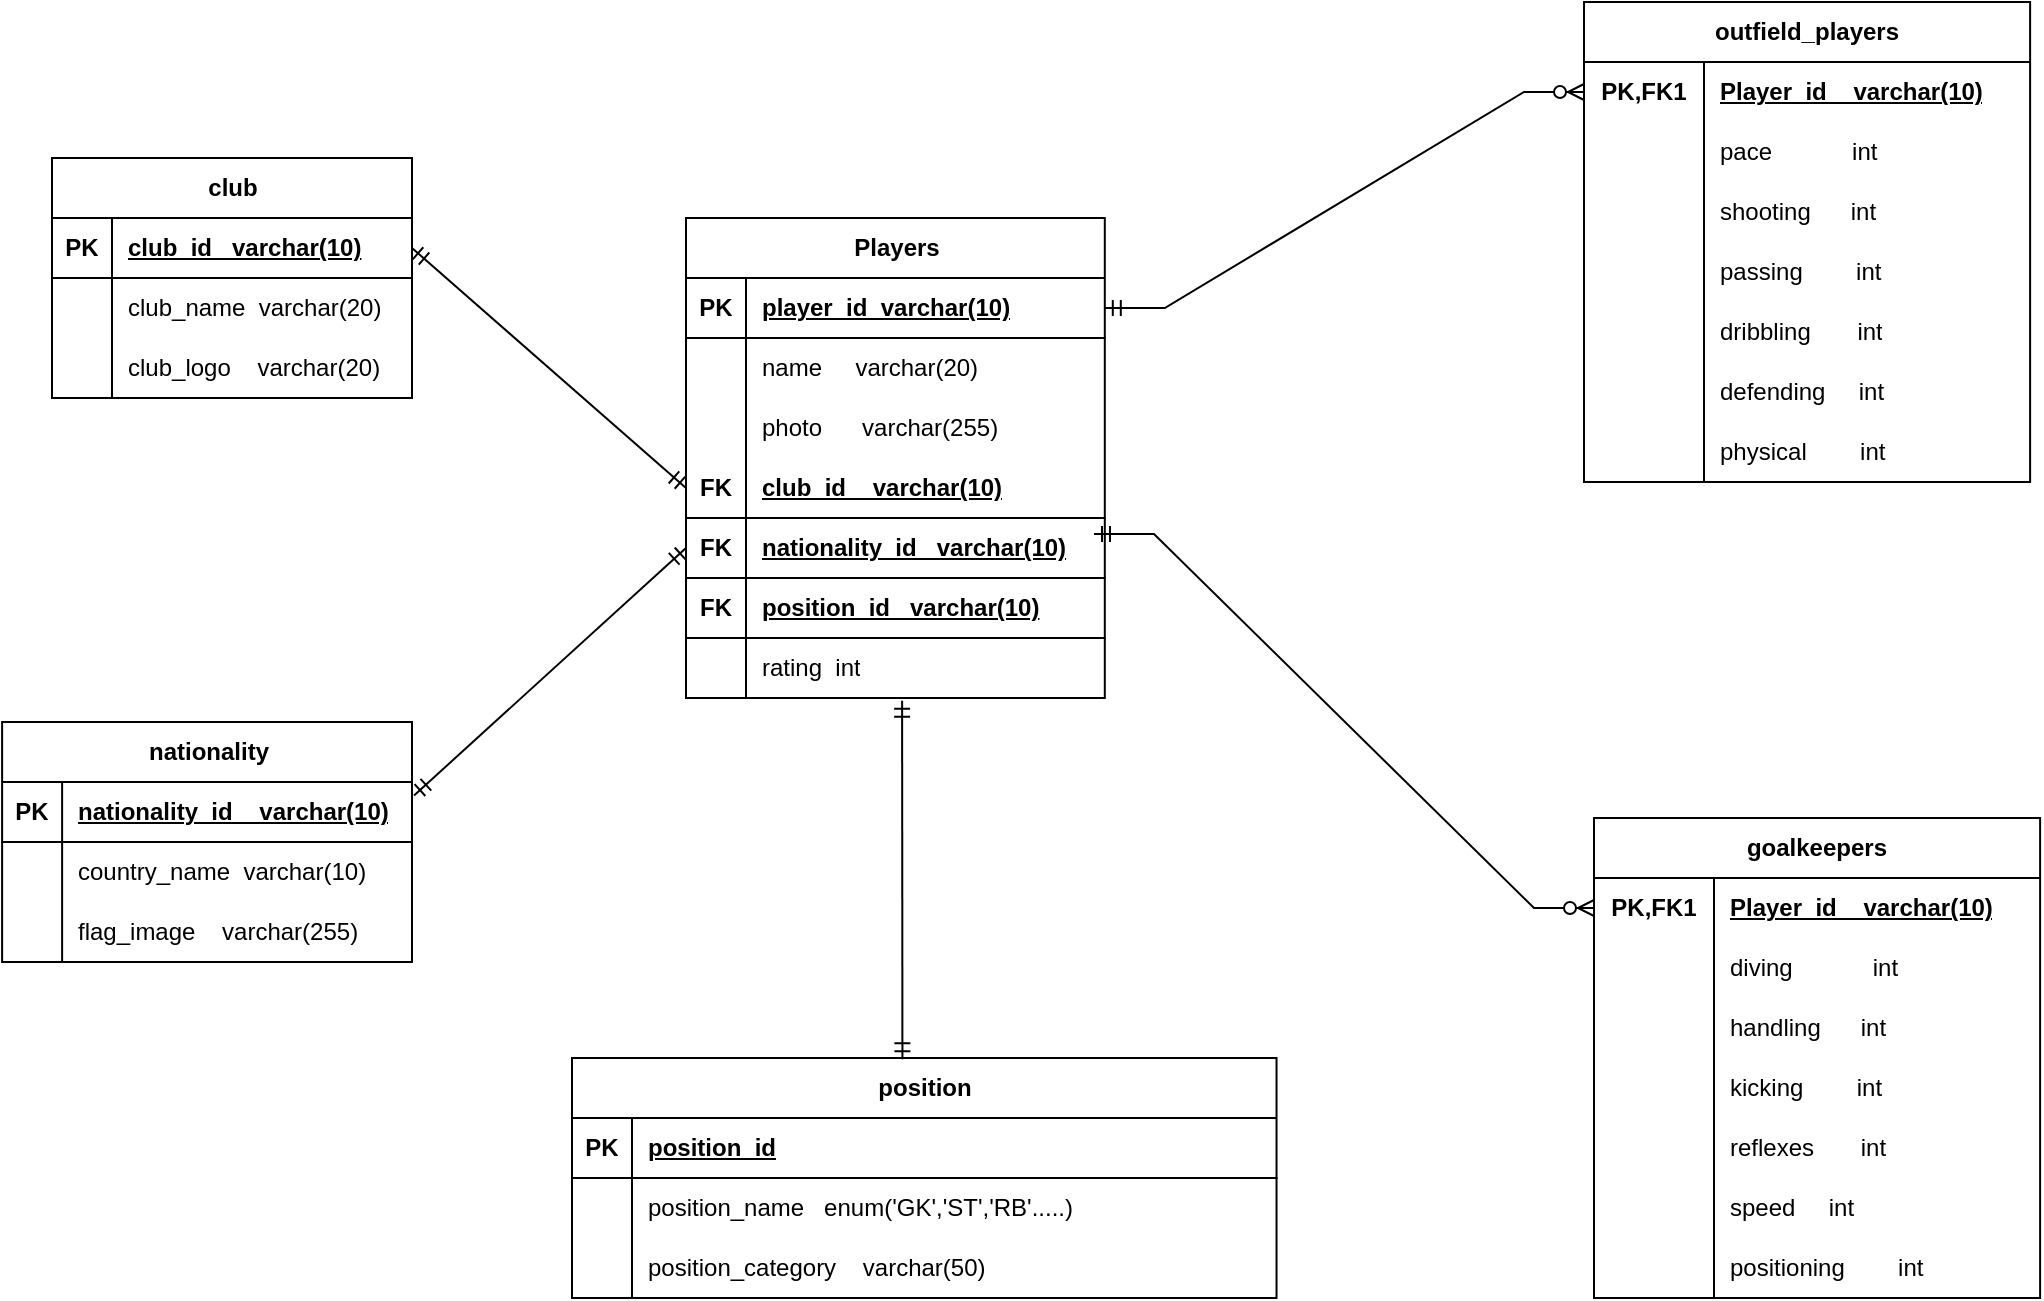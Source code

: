 <mxfile version="25.0.3">
  <diagram name="Page-1" id="rtdFlQOnS2RoK0_OrSyj">
    <mxGraphModel dx="1467" dy="770" grid="0" gridSize="10" guides="1" tooltips="1" connect="1" arrows="1" fold="1" page="0" pageScale="1" pageWidth="827" pageHeight="1169" math="0" shadow="0">
      <root>
        <mxCell id="0" />
        <mxCell id="1" parent="0" />
        <mxCell id="Qck-p_EwTCazlepY7lY3-1" value="Players" style="shape=table;startSize=30;container=1;collapsible=1;childLayout=tableLayout;fixedRows=1;rowLines=0;fontStyle=1;align=center;resizeLast=1;html=1;strokeColor=default;" vertex="1" parent="1">
          <mxGeometry x="415" y="144" width="209.4" height="240" as="geometry" />
        </mxCell>
        <mxCell id="Qck-p_EwTCazlepY7lY3-2" value="" style="shape=tableRow;horizontal=0;startSize=0;swimlaneHead=0;swimlaneBody=0;fillColor=none;collapsible=0;dropTarget=0;points=[[0,0.5],[1,0.5]];portConstraint=eastwest;top=0;left=0;right=0;bottom=1;" vertex="1" parent="Qck-p_EwTCazlepY7lY3-1">
          <mxGeometry y="30" width="209.4" height="30" as="geometry" />
        </mxCell>
        <mxCell id="Qck-p_EwTCazlepY7lY3-3" value="PK" style="shape=partialRectangle;connectable=0;fillColor=none;top=0;left=0;bottom=0;right=0;fontStyle=1;overflow=hidden;whiteSpace=wrap;html=1;" vertex="1" parent="Qck-p_EwTCazlepY7lY3-2">
          <mxGeometry width="30" height="30" as="geometry">
            <mxRectangle width="30" height="30" as="alternateBounds" />
          </mxGeometry>
        </mxCell>
        <mxCell id="Qck-p_EwTCazlepY7lY3-4" value="player_id&amp;nbsp; varchar(10)" style="shape=partialRectangle;connectable=0;fillColor=none;top=0;left=0;bottom=0;right=0;align=left;spacingLeft=6;fontStyle=5;overflow=hidden;whiteSpace=wrap;html=1;" vertex="1" parent="Qck-p_EwTCazlepY7lY3-2">
          <mxGeometry x="30" width="179.4" height="30" as="geometry">
            <mxRectangle width="179.4" height="30" as="alternateBounds" />
          </mxGeometry>
        </mxCell>
        <mxCell id="Qck-p_EwTCazlepY7lY3-5" value="" style="shape=tableRow;horizontal=0;startSize=0;swimlaneHead=0;swimlaneBody=0;fillColor=none;collapsible=0;dropTarget=0;points=[[0,0.5],[1,0.5]];portConstraint=eastwest;top=0;left=0;right=0;bottom=0;" vertex="1" parent="Qck-p_EwTCazlepY7lY3-1">
          <mxGeometry y="60" width="209.4" height="30" as="geometry" />
        </mxCell>
        <mxCell id="Qck-p_EwTCazlepY7lY3-6" value="" style="shape=partialRectangle;connectable=0;fillColor=none;top=0;left=0;bottom=0;right=0;editable=1;overflow=hidden;whiteSpace=wrap;html=1;" vertex="1" parent="Qck-p_EwTCazlepY7lY3-5">
          <mxGeometry width="30" height="30" as="geometry">
            <mxRectangle width="30" height="30" as="alternateBounds" />
          </mxGeometry>
        </mxCell>
        <mxCell id="Qck-p_EwTCazlepY7lY3-7" value="name &amp;nbsp;&amp;nbsp;&amp;nbsp; varchar(20)" style="shape=partialRectangle;connectable=0;fillColor=none;top=0;left=0;bottom=0;right=0;align=left;spacingLeft=6;overflow=hidden;whiteSpace=wrap;html=1;" vertex="1" parent="Qck-p_EwTCazlepY7lY3-5">
          <mxGeometry x="30" width="179.4" height="30" as="geometry">
            <mxRectangle width="179.4" height="30" as="alternateBounds" />
          </mxGeometry>
        </mxCell>
        <mxCell id="Qck-p_EwTCazlepY7lY3-8" value="" style="shape=tableRow;horizontal=0;startSize=0;swimlaneHead=0;swimlaneBody=0;fillColor=none;collapsible=0;dropTarget=0;points=[[0,0.5],[1,0.5]];portConstraint=eastwest;top=0;left=0;right=0;bottom=0;" vertex="1" parent="Qck-p_EwTCazlepY7lY3-1">
          <mxGeometry y="90" width="209.4" height="30" as="geometry" />
        </mxCell>
        <mxCell id="Qck-p_EwTCazlepY7lY3-9" value="" style="shape=partialRectangle;connectable=0;fillColor=none;top=0;left=0;bottom=0;right=0;editable=1;overflow=hidden;whiteSpace=wrap;html=1;" vertex="1" parent="Qck-p_EwTCazlepY7lY3-8">
          <mxGeometry width="30" height="30" as="geometry">
            <mxRectangle width="30" height="30" as="alternateBounds" />
          </mxGeometry>
        </mxCell>
        <mxCell id="Qck-p_EwTCazlepY7lY3-10" value="photo&amp;nbsp;&amp;nbsp;&amp;nbsp;&amp;nbsp;&amp;nbsp; varchar(255)" style="shape=partialRectangle;connectable=0;fillColor=none;top=0;left=0;bottom=0;right=0;align=left;spacingLeft=6;overflow=hidden;whiteSpace=wrap;html=1;strokeColor=default;" vertex="1" parent="Qck-p_EwTCazlepY7lY3-8">
          <mxGeometry x="30" width="179.4" height="30" as="geometry">
            <mxRectangle width="179.4" height="30" as="alternateBounds" />
          </mxGeometry>
        </mxCell>
        <mxCell id="Qck-p_EwTCazlepY7lY3-55" value="" style="shape=tableRow;horizontal=0;startSize=0;swimlaneHead=0;swimlaneBody=0;fillColor=none;collapsible=0;dropTarget=0;points=[[0,0.5],[1,0.5]];portConstraint=eastwest;top=0;left=0;right=0;bottom=1;" vertex="1" parent="Qck-p_EwTCazlepY7lY3-1">
          <mxGeometry y="120" width="209.4" height="30" as="geometry" />
        </mxCell>
        <mxCell id="Qck-p_EwTCazlepY7lY3-56" value="FK" style="shape=partialRectangle;connectable=0;fillColor=none;top=0;left=0;bottom=0;right=0;fontStyle=1;overflow=hidden;whiteSpace=wrap;html=1;" vertex="1" parent="Qck-p_EwTCazlepY7lY3-55">
          <mxGeometry width="30" height="30" as="geometry">
            <mxRectangle width="30" height="30" as="alternateBounds" />
          </mxGeometry>
        </mxCell>
        <mxCell id="Qck-p_EwTCazlepY7lY3-57" value="club_id&amp;nbsp;&amp;nbsp;&amp;nbsp; varchar(10)" style="shape=partialRectangle;connectable=0;fillColor=none;top=0;left=0;bottom=0;right=0;align=left;spacingLeft=6;fontStyle=5;overflow=hidden;whiteSpace=wrap;html=1;" vertex="1" parent="Qck-p_EwTCazlepY7lY3-55">
          <mxGeometry x="30" width="179.4" height="30" as="geometry">
            <mxRectangle width="179.4" height="30" as="alternateBounds" />
          </mxGeometry>
        </mxCell>
        <mxCell id="Qck-p_EwTCazlepY7lY3-108" value="" style="shape=tableRow;horizontal=0;startSize=0;swimlaneHead=0;swimlaneBody=0;fillColor=none;collapsible=0;dropTarget=0;points=[[0,0.5],[1,0.5]];portConstraint=eastwest;top=0;left=0;right=0;bottom=1;" vertex="1" parent="Qck-p_EwTCazlepY7lY3-1">
          <mxGeometry y="150" width="209.4" height="30" as="geometry" />
        </mxCell>
        <mxCell id="Qck-p_EwTCazlepY7lY3-109" value="FK" style="shape=partialRectangle;connectable=0;fillColor=none;top=0;left=0;bottom=0;right=0;fontStyle=1;overflow=hidden;whiteSpace=wrap;html=1;" vertex="1" parent="Qck-p_EwTCazlepY7lY3-108">
          <mxGeometry width="30" height="30" as="geometry">
            <mxRectangle width="30" height="30" as="alternateBounds" />
          </mxGeometry>
        </mxCell>
        <mxCell id="Qck-p_EwTCazlepY7lY3-110" value="nationality_id&amp;nbsp;&amp;nbsp; varchar(10)" style="shape=partialRectangle;connectable=0;fillColor=none;top=0;left=0;bottom=0;right=0;align=left;spacingLeft=6;fontStyle=5;overflow=hidden;whiteSpace=wrap;html=1;" vertex="1" parent="Qck-p_EwTCazlepY7lY3-108">
          <mxGeometry x="30" width="179.4" height="30" as="geometry">
            <mxRectangle width="179.4" height="30" as="alternateBounds" />
          </mxGeometry>
        </mxCell>
        <mxCell id="Qck-p_EwTCazlepY7lY3-111" value="" style="shape=tableRow;horizontal=0;startSize=0;swimlaneHead=0;swimlaneBody=0;fillColor=none;collapsible=0;dropTarget=0;points=[[0,0.5],[1,0.5]];portConstraint=eastwest;top=0;left=0;right=0;bottom=1;" vertex="1" parent="Qck-p_EwTCazlepY7lY3-1">
          <mxGeometry y="180" width="209.4" height="30" as="geometry" />
        </mxCell>
        <mxCell id="Qck-p_EwTCazlepY7lY3-112" value="FK" style="shape=partialRectangle;connectable=0;fillColor=none;top=0;left=0;bottom=0;right=0;fontStyle=1;overflow=hidden;whiteSpace=wrap;html=1;" vertex="1" parent="Qck-p_EwTCazlepY7lY3-111">
          <mxGeometry width="30" height="30" as="geometry">
            <mxRectangle width="30" height="30" as="alternateBounds" />
          </mxGeometry>
        </mxCell>
        <mxCell id="Qck-p_EwTCazlepY7lY3-113" value="position_id&amp;nbsp;&amp;nbsp; varchar(10)" style="shape=partialRectangle;connectable=0;fillColor=none;top=0;left=0;bottom=0;right=0;align=left;spacingLeft=6;fontStyle=5;overflow=hidden;whiteSpace=wrap;html=1;" vertex="1" parent="Qck-p_EwTCazlepY7lY3-111">
          <mxGeometry x="30" width="179.4" height="30" as="geometry">
            <mxRectangle width="179.4" height="30" as="alternateBounds" />
          </mxGeometry>
        </mxCell>
        <mxCell id="Qck-p_EwTCazlepY7lY3-39" value="" style="shape=tableRow;horizontal=0;startSize=0;swimlaneHead=0;swimlaneBody=0;fillColor=none;collapsible=0;dropTarget=0;points=[[0,0.5],[1,0.5]];portConstraint=eastwest;top=0;left=0;right=0;bottom=0;" vertex="1" parent="Qck-p_EwTCazlepY7lY3-1">
          <mxGeometry y="210" width="209.4" height="30" as="geometry" />
        </mxCell>
        <mxCell id="Qck-p_EwTCazlepY7lY3-40" value="" style="shape=partialRectangle;connectable=0;fillColor=none;top=0;left=0;bottom=0;right=0;editable=1;overflow=hidden;whiteSpace=wrap;html=1;" vertex="1" parent="Qck-p_EwTCazlepY7lY3-39">
          <mxGeometry width="30" height="30" as="geometry">
            <mxRectangle width="30" height="30" as="alternateBounds" />
          </mxGeometry>
        </mxCell>
        <mxCell id="Qck-p_EwTCazlepY7lY3-41" value="rating&amp;nbsp; int" style="shape=partialRectangle;connectable=0;fillColor=none;top=0;left=0;bottom=0;right=0;align=left;spacingLeft=6;overflow=hidden;whiteSpace=wrap;html=1;" vertex="1" parent="Qck-p_EwTCazlepY7lY3-39">
          <mxGeometry x="30" width="179.4" height="30" as="geometry">
            <mxRectangle width="179.4" height="30" as="alternateBounds" />
          </mxGeometry>
        </mxCell>
        <mxCell id="Qck-p_EwTCazlepY7lY3-114" value="club" style="shape=table;startSize=30;container=1;collapsible=1;childLayout=tableLayout;fixedRows=1;rowLines=0;fontStyle=1;align=center;resizeLast=1;html=1;" vertex="1" parent="1">
          <mxGeometry x="98" y="114" width="180" height="120" as="geometry" />
        </mxCell>
        <mxCell id="Qck-p_EwTCazlepY7lY3-115" value="" style="shape=tableRow;horizontal=0;startSize=0;swimlaneHead=0;swimlaneBody=0;fillColor=none;collapsible=0;dropTarget=0;points=[[0,0.5],[1,0.5]];portConstraint=eastwest;top=0;left=0;right=0;bottom=1;" vertex="1" parent="Qck-p_EwTCazlepY7lY3-114">
          <mxGeometry y="30" width="180" height="30" as="geometry" />
        </mxCell>
        <mxCell id="Qck-p_EwTCazlepY7lY3-116" value="PK" style="shape=partialRectangle;connectable=0;fillColor=none;top=0;left=0;bottom=0;right=0;fontStyle=1;overflow=hidden;whiteSpace=wrap;html=1;" vertex="1" parent="Qck-p_EwTCazlepY7lY3-115">
          <mxGeometry width="30" height="30" as="geometry">
            <mxRectangle width="30" height="30" as="alternateBounds" />
          </mxGeometry>
        </mxCell>
        <mxCell id="Qck-p_EwTCazlepY7lY3-117" value="club_id&amp;nbsp;&amp;nbsp; varchar(10)" style="shape=partialRectangle;connectable=0;fillColor=none;top=0;left=0;bottom=0;right=0;align=left;spacingLeft=6;fontStyle=5;overflow=hidden;whiteSpace=wrap;html=1;" vertex="1" parent="Qck-p_EwTCazlepY7lY3-115">
          <mxGeometry x="30" width="150" height="30" as="geometry">
            <mxRectangle width="150" height="30" as="alternateBounds" />
          </mxGeometry>
        </mxCell>
        <mxCell id="Qck-p_EwTCazlepY7lY3-118" value="" style="shape=tableRow;horizontal=0;startSize=0;swimlaneHead=0;swimlaneBody=0;fillColor=none;collapsible=0;dropTarget=0;points=[[0,0.5],[1,0.5]];portConstraint=eastwest;top=0;left=0;right=0;bottom=0;" vertex="1" parent="Qck-p_EwTCazlepY7lY3-114">
          <mxGeometry y="60" width="180" height="30" as="geometry" />
        </mxCell>
        <mxCell id="Qck-p_EwTCazlepY7lY3-119" value="" style="shape=partialRectangle;connectable=0;fillColor=none;top=0;left=0;bottom=0;right=0;editable=1;overflow=hidden;whiteSpace=wrap;html=1;" vertex="1" parent="Qck-p_EwTCazlepY7lY3-118">
          <mxGeometry width="30" height="30" as="geometry">
            <mxRectangle width="30" height="30" as="alternateBounds" />
          </mxGeometry>
        </mxCell>
        <mxCell id="Qck-p_EwTCazlepY7lY3-120" value="club_name&amp;nbsp; varchar(20)" style="shape=partialRectangle;connectable=0;fillColor=none;top=0;left=0;bottom=0;right=0;align=left;spacingLeft=6;overflow=hidden;whiteSpace=wrap;html=1;" vertex="1" parent="Qck-p_EwTCazlepY7lY3-118">
          <mxGeometry x="30" width="150" height="30" as="geometry">
            <mxRectangle width="150" height="30" as="alternateBounds" />
          </mxGeometry>
        </mxCell>
        <mxCell id="Qck-p_EwTCazlepY7lY3-121" value="" style="shape=tableRow;horizontal=0;startSize=0;swimlaneHead=0;swimlaneBody=0;fillColor=none;collapsible=0;dropTarget=0;points=[[0,0.5],[1,0.5]];portConstraint=eastwest;top=0;left=0;right=0;bottom=0;" vertex="1" parent="Qck-p_EwTCazlepY7lY3-114">
          <mxGeometry y="90" width="180" height="30" as="geometry" />
        </mxCell>
        <mxCell id="Qck-p_EwTCazlepY7lY3-122" value="" style="shape=partialRectangle;connectable=0;fillColor=none;top=0;left=0;bottom=0;right=0;editable=1;overflow=hidden;whiteSpace=wrap;html=1;" vertex="1" parent="Qck-p_EwTCazlepY7lY3-121">
          <mxGeometry width="30" height="30" as="geometry">
            <mxRectangle width="30" height="30" as="alternateBounds" />
          </mxGeometry>
        </mxCell>
        <mxCell id="Qck-p_EwTCazlepY7lY3-123" value="club_logo&amp;nbsp;&amp;nbsp;&amp;nbsp; varchar(20)" style="shape=partialRectangle;connectable=0;fillColor=none;top=0;left=0;bottom=0;right=0;align=left;spacingLeft=6;overflow=hidden;whiteSpace=wrap;html=1;" vertex="1" parent="Qck-p_EwTCazlepY7lY3-121">
          <mxGeometry x="30" width="150" height="30" as="geometry">
            <mxRectangle width="150" height="30" as="alternateBounds" />
          </mxGeometry>
        </mxCell>
        <mxCell id="Qck-p_EwTCazlepY7lY3-127" value="nationality" style="shape=table;startSize=30;container=1;collapsible=1;childLayout=tableLayout;fixedRows=1;rowLines=0;fontStyle=1;align=center;resizeLast=1;html=1;" vertex="1" parent="1">
          <mxGeometry x="73.06" y="396" width="204.935" height="120" as="geometry" />
        </mxCell>
        <mxCell id="Qck-p_EwTCazlepY7lY3-128" value="" style="shape=tableRow;horizontal=0;startSize=0;swimlaneHead=0;swimlaneBody=0;fillColor=none;collapsible=0;dropTarget=0;points=[[0,0.5],[1,0.5]];portConstraint=eastwest;top=0;left=0;right=0;bottom=1;" vertex="1" parent="Qck-p_EwTCazlepY7lY3-127">
          <mxGeometry y="30" width="204.935" height="30" as="geometry" />
        </mxCell>
        <mxCell id="Qck-p_EwTCazlepY7lY3-129" value="PK" style="shape=partialRectangle;connectable=0;fillColor=none;top=0;left=0;bottom=0;right=0;fontStyle=1;overflow=hidden;whiteSpace=wrap;html=1;" vertex="1" parent="Qck-p_EwTCazlepY7lY3-128">
          <mxGeometry width="30" height="30" as="geometry">
            <mxRectangle width="30" height="30" as="alternateBounds" />
          </mxGeometry>
        </mxCell>
        <mxCell id="Qck-p_EwTCazlepY7lY3-130" value="nationality_id&amp;nbsp;&amp;nbsp;&amp;nbsp; varchar(10)" style="shape=partialRectangle;connectable=0;fillColor=none;top=0;left=0;bottom=0;right=0;align=left;spacingLeft=6;fontStyle=5;overflow=hidden;whiteSpace=wrap;html=1;" vertex="1" parent="Qck-p_EwTCazlepY7lY3-128">
          <mxGeometry x="30" width="174.935" height="30" as="geometry">
            <mxRectangle width="174.935" height="30" as="alternateBounds" />
          </mxGeometry>
        </mxCell>
        <mxCell id="Qck-p_EwTCazlepY7lY3-131" value="" style="shape=tableRow;horizontal=0;startSize=0;swimlaneHead=0;swimlaneBody=0;fillColor=none;collapsible=0;dropTarget=0;points=[[0,0.5],[1,0.5]];portConstraint=eastwest;top=0;left=0;right=0;bottom=0;" vertex="1" parent="Qck-p_EwTCazlepY7lY3-127">
          <mxGeometry y="60" width="204.935" height="30" as="geometry" />
        </mxCell>
        <mxCell id="Qck-p_EwTCazlepY7lY3-132" value="" style="shape=partialRectangle;connectable=0;fillColor=none;top=0;left=0;bottom=0;right=0;editable=1;overflow=hidden;whiteSpace=wrap;html=1;" vertex="1" parent="Qck-p_EwTCazlepY7lY3-131">
          <mxGeometry width="30" height="30" as="geometry">
            <mxRectangle width="30" height="30" as="alternateBounds" />
          </mxGeometry>
        </mxCell>
        <mxCell id="Qck-p_EwTCazlepY7lY3-133" value="country_name&amp;nbsp; varchar(10)" style="shape=partialRectangle;connectable=0;fillColor=none;top=0;left=0;bottom=0;right=0;align=left;spacingLeft=6;overflow=hidden;whiteSpace=wrap;html=1;" vertex="1" parent="Qck-p_EwTCazlepY7lY3-131">
          <mxGeometry x="30" width="174.935" height="30" as="geometry">
            <mxRectangle width="174.935" height="30" as="alternateBounds" />
          </mxGeometry>
        </mxCell>
        <mxCell id="Qck-p_EwTCazlepY7lY3-134" value="" style="shape=tableRow;horizontal=0;startSize=0;swimlaneHead=0;swimlaneBody=0;fillColor=none;collapsible=0;dropTarget=0;points=[[0,0.5],[1,0.5]];portConstraint=eastwest;top=0;left=0;right=0;bottom=0;" vertex="1" parent="Qck-p_EwTCazlepY7lY3-127">
          <mxGeometry y="90" width="204.935" height="30" as="geometry" />
        </mxCell>
        <mxCell id="Qck-p_EwTCazlepY7lY3-135" value="" style="shape=partialRectangle;connectable=0;fillColor=none;top=0;left=0;bottom=0;right=0;editable=1;overflow=hidden;whiteSpace=wrap;html=1;" vertex="1" parent="Qck-p_EwTCazlepY7lY3-134">
          <mxGeometry width="30" height="30" as="geometry">
            <mxRectangle width="30" height="30" as="alternateBounds" />
          </mxGeometry>
        </mxCell>
        <mxCell id="Qck-p_EwTCazlepY7lY3-136" value="flag_image&amp;nbsp;&amp;nbsp;&amp;nbsp; varchar(255)" style="shape=partialRectangle;connectable=0;fillColor=none;top=0;left=0;bottom=0;right=0;align=left;spacingLeft=6;overflow=hidden;whiteSpace=wrap;html=1;" vertex="1" parent="Qck-p_EwTCazlepY7lY3-134">
          <mxGeometry x="30" width="174.935" height="30" as="geometry">
            <mxRectangle width="174.935" height="30" as="alternateBounds" />
          </mxGeometry>
        </mxCell>
        <mxCell id="Qck-p_EwTCazlepY7lY3-140" value="&lt;div&gt;position&lt;/div&gt;" style="shape=table;startSize=30;container=1;collapsible=1;childLayout=tableLayout;fixedRows=1;rowLines=0;fontStyle=1;align=center;resizeLast=1;html=1;" vertex="1" parent="1">
          <mxGeometry x="358" y="564" width="352.267" height="120" as="geometry" />
        </mxCell>
        <mxCell id="Qck-p_EwTCazlepY7lY3-141" value="" style="shape=tableRow;horizontal=0;startSize=0;swimlaneHead=0;swimlaneBody=0;fillColor=none;collapsible=0;dropTarget=0;points=[[0,0.5],[1,0.5]];portConstraint=eastwest;top=0;left=0;right=0;bottom=1;" vertex="1" parent="Qck-p_EwTCazlepY7lY3-140">
          <mxGeometry y="30" width="352.267" height="30" as="geometry" />
        </mxCell>
        <mxCell id="Qck-p_EwTCazlepY7lY3-142" value="PK" style="shape=partialRectangle;connectable=0;fillColor=none;top=0;left=0;bottom=0;right=0;fontStyle=1;overflow=hidden;whiteSpace=wrap;html=1;" vertex="1" parent="Qck-p_EwTCazlepY7lY3-141">
          <mxGeometry width="30" height="30" as="geometry">
            <mxRectangle width="30" height="30" as="alternateBounds" />
          </mxGeometry>
        </mxCell>
        <mxCell id="Qck-p_EwTCazlepY7lY3-143" value="position_id" style="shape=partialRectangle;connectable=0;fillColor=none;top=0;left=0;bottom=0;right=0;align=left;spacingLeft=6;fontStyle=5;overflow=hidden;whiteSpace=wrap;html=1;" vertex="1" parent="Qck-p_EwTCazlepY7lY3-141">
          <mxGeometry x="30" width="322.267" height="30" as="geometry">
            <mxRectangle width="322.267" height="30" as="alternateBounds" />
          </mxGeometry>
        </mxCell>
        <mxCell id="Qck-p_EwTCazlepY7lY3-144" value="" style="shape=tableRow;horizontal=0;startSize=0;swimlaneHead=0;swimlaneBody=0;fillColor=none;collapsible=0;dropTarget=0;points=[[0,0.5],[1,0.5]];portConstraint=eastwest;top=0;left=0;right=0;bottom=0;" vertex="1" parent="Qck-p_EwTCazlepY7lY3-140">
          <mxGeometry y="60" width="352.267" height="30" as="geometry" />
        </mxCell>
        <mxCell id="Qck-p_EwTCazlepY7lY3-145" value="" style="shape=partialRectangle;connectable=0;fillColor=none;top=0;left=0;bottom=0;right=0;editable=1;overflow=hidden;whiteSpace=wrap;html=1;" vertex="1" parent="Qck-p_EwTCazlepY7lY3-144">
          <mxGeometry width="30" height="30" as="geometry">
            <mxRectangle width="30" height="30" as="alternateBounds" />
          </mxGeometry>
        </mxCell>
        <mxCell id="Qck-p_EwTCazlepY7lY3-146" value="position_name&amp;nbsp;&amp;nbsp; enum(&#39;GK&#39;,&#39;ST&#39;,&#39;RB&#39;.....)" style="shape=partialRectangle;connectable=0;fillColor=none;top=0;left=0;bottom=0;right=0;align=left;spacingLeft=6;overflow=hidden;whiteSpace=wrap;html=1;" vertex="1" parent="Qck-p_EwTCazlepY7lY3-144">
          <mxGeometry x="30" width="322.267" height="30" as="geometry">
            <mxRectangle width="322.267" height="30" as="alternateBounds" />
          </mxGeometry>
        </mxCell>
        <mxCell id="Qck-p_EwTCazlepY7lY3-147" value="" style="shape=tableRow;horizontal=0;startSize=0;swimlaneHead=0;swimlaneBody=0;fillColor=none;collapsible=0;dropTarget=0;points=[[0,0.5],[1,0.5]];portConstraint=eastwest;top=0;left=0;right=0;bottom=0;" vertex="1" parent="Qck-p_EwTCazlepY7lY3-140">
          <mxGeometry y="90" width="352.267" height="30" as="geometry" />
        </mxCell>
        <mxCell id="Qck-p_EwTCazlepY7lY3-148" value="" style="shape=partialRectangle;connectable=0;fillColor=none;top=0;left=0;bottom=0;right=0;editable=1;overflow=hidden;whiteSpace=wrap;html=1;" vertex="1" parent="Qck-p_EwTCazlepY7lY3-147">
          <mxGeometry width="30" height="30" as="geometry">
            <mxRectangle width="30" height="30" as="alternateBounds" />
          </mxGeometry>
        </mxCell>
        <mxCell id="Qck-p_EwTCazlepY7lY3-149" value="position_category&amp;nbsp;&amp;nbsp;&amp;nbsp; varchar(50)" style="shape=partialRectangle;connectable=0;fillColor=none;top=0;left=0;bottom=0;right=0;align=left;spacingLeft=6;overflow=hidden;whiteSpace=wrap;html=1;" vertex="1" parent="Qck-p_EwTCazlepY7lY3-147">
          <mxGeometry x="30" width="322.267" height="30" as="geometry">
            <mxRectangle width="322.267" height="30" as="alternateBounds" />
          </mxGeometry>
        </mxCell>
        <mxCell id="Qck-p_EwTCazlepY7lY3-153" value="outfield_players" style="shape=table;startSize=30;container=1;collapsible=1;childLayout=tableLayout;fixedRows=1;rowLines=0;fontStyle=1;align=center;resizeLast=1;html=1;whiteSpace=wrap;" vertex="1" parent="1">
          <mxGeometry x="864" y="36" width="223.056" height="240" as="geometry" />
        </mxCell>
        <mxCell id="Qck-p_EwTCazlepY7lY3-154" value="" style="shape=tableRow;horizontal=0;startSize=0;swimlaneHead=0;swimlaneBody=0;fillColor=none;collapsible=0;dropTarget=0;points=[[0,0.5],[1,0.5]];portConstraint=eastwest;top=0;left=0;right=0;bottom=0;html=1;" vertex="1" parent="Qck-p_EwTCazlepY7lY3-153">
          <mxGeometry y="30" width="223.056" height="30" as="geometry" />
        </mxCell>
        <mxCell id="Qck-p_EwTCazlepY7lY3-155" value="PK,FK1" style="shape=partialRectangle;connectable=0;fillColor=none;top=0;left=0;bottom=0;right=0;fontStyle=1;overflow=hidden;html=1;whiteSpace=wrap;" vertex="1" parent="Qck-p_EwTCazlepY7lY3-154">
          <mxGeometry width="60" height="30" as="geometry">
            <mxRectangle width="60" height="30" as="alternateBounds" />
          </mxGeometry>
        </mxCell>
        <mxCell id="Qck-p_EwTCazlepY7lY3-156" value="Player_id&amp;nbsp;&amp;nbsp;&amp;nbsp; varchar(10)" style="shape=partialRectangle;connectable=0;fillColor=none;top=0;left=0;bottom=0;right=0;align=left;spacingLeft=6;fontStyle=5;overflow=hidden;html=1;whiteSpace=wrap;" vertex="1" parent="Qck-p_EwTCazlepY7lY3-154">
          <mxGeometry x="60" width="163.056" height="30" as="geometry">
            <mxRectangle width="163.056" height="30" as="alternateBounds" />
          </mxGeometry>
        </mxCell>
        <mxCell id="Qck-p_EwTCazlepY7lY3-160" value="" style="shape=tableRow;horizontal=0;startSize=0;swimlaneHead=0;swimlaneBody=0;fillColor=none;collapsible=0;dropTarget=0;points=[[0,0.5],[1,0.5]];portConstraint=eastwest;top=0;left=0;right=0;bottom=0;html=1;" vertex="1" parent="Qck-p_EwTCazlepY7lY3-153">
          <mxGeometry y="60" width="223.056" height="30" as="geometry" />
        </mxCell>
        <mxCell id="Qck-p_EwTCazlepY7lY3-161" value="" style="shape=partialRectangle;connectable=0;fillColor=none;top=0;left=0;bottom=0;right=0;editable=1;overflow=hidden;html=1;whiteSpace=wrap;" vertex="1" parent="Qck-p_EwTCazlepY7lY3-160">
          <mxGeometry width="60" height="30" as="geometry">
            <mxRectangle width="60" height="30" as="alternateBounds" />
          </mxGeometry>
        </mxCell>
        <mxCell id="Qck-p_EwTCazlepY7lY3-162" value="pace&amp;nbsp;&amp;nbsp;&amp;nbsp;&amp;nbsp;&amp;nbsp;&amp;nbsp;&amp;nbsp;&amp;nbsp;&amp;nbsp;&amp;nbsp;&amp;nbsp; int" style="shape=partialRectangle;connectable=0;fillColor=none;top=0;left=0;bottom=0;right=0;align=left;spacingLeft=6;overflow=hidden;html=1;whiteSpace=wrap;" vertex="1" parent="Qck-p_EwTCazlepY7lY3-160">
          <mxGeometry x="60" width="163.056" height="30" as="geometry">
            <mxRectangle width="163.056" height="30" as="alternateBounds" />
          </mxGeometry>
        </mxCell>
        <mxCell id="Qck-p_EwTCazlepY7lY3-163" value="" style="shape=tableRow;horizontal=0;startSize=0;swimlaneHead=0;swimlaneBody=0;fillColor=none;collapsible=0;dropTarget=0;points=[[0,0.5],[1,0.5]];portConstraint=eastwest;top=0;left=0;right=0;bottom=0;html=1;" vertex="1" parent="Qck-p_EwTCazlepY7lY3-153">
          <mxGeometry y="90" width="223.056" height="30" as="geometry" />
        </mxCell>
        <mxCell id="Qck-p_EwTCazlepY7lY3-164" value="" style="shape=partialRectangle;connectable=0;fillColor=none;top=0;left=0;bottom=0;right=0;editable=1;overflow=hidden;html=1;whiteSpace=wrap;" vertex="1" parent="Qck-p_EwTCazlepY7lY3-163">
          <mxGeometry width="60" height="30" as="geometry">
            <mxRectangle width="60" height="30" as="alternateBounds" />
          </mxGeometry>
        </mxCell>
        <mxCell id="Qck-p_EwTCazlepY7lY3-165" value="shooting&amp;nbsp;&amp;nbsp;&amp;nbsp;&amp;nbsp;&amp;nbsp; int" style="shape=partialRectangle;connectable=0;fillColor=none;top=0;left=0;bottom=0;right=0;align=left;spacingLeft=6;overflow=hidden;html=1;whiteSpace=wrap;" vertex="1" parent="Qck-p_EwTCazlepY7lY3-163">
          <mxGeometry x="60" width="163.056" height="30" as="geometry">
            <mxRectangle width="163.056" height="30" as="alternateBounds" />
          </mxGeometry>
        </mxCell>
        <mxCell id="Qck-p_EwTCazlepY7lY3-166" value="" style="shape=tableRow;horizontal=0;startSize=0;swimlaneHead=0;swimlaneBody=0;fillColor=none;collapsible=0;dropTarget=0;points=[[0,0.5],[1,0.5]];portConstraint=eastwest;top=0;left=0;right=0;bottom=0;html=1;" vertex="1" parent="Qck-p_EwTCazlepY7lY3-153">
          <mxGeometry y="120" width="223.056" height="30" as="geometry" />
        </mxCell>
        <mxCell id="Qck-p_EwTCazlepY7lY3-167" value="" style="shape=partialRectangle;connectable=0;fillColor=none;top=0;left=0;bottom=0;right=0;editable=1;overflow=hidden;html=1;whiteSpace=wrap;" vertex="1" parent="Qck-p_EwTCazlepY7lY3-166">
          <mxGeometry width="60" height="30" as="geometry">
            <mxRectangle width="60" height="30" as="alternateBounds" />
          </mxGeometry>
        </mxCell>
        <mxCell id="Qck-p_EwTCazlepY7lY3-168" value="passing&amp;nbsp;&amp;nbsp;&amp;nbsp;&amp;nbsp;&amp;nbsp;&amp;nbsp;&amp;nbsp; int" style="shape=partialRectangle;connectable=0;fillColor=none;top=0;left=0;bottom=0;right=0;align=left;spacingLeft=6;overflow=hidden;html=1;whiteSpace=wrap;" vertex="1" parent="Qck-p_EwTCazlepY7lY3-166">
          <mxGeometry x="60" width="163.056" height="30" as="geometry">
            <mxRectangle width="163.056" height="30" as="alternateBounds" />
          </mxGeometry>
        </mxCell>
        <mxCell id="Qck-p_EwTCazlepY7lY3-169" value="" style="shape=tableRow;horizontal=0;startSize=0;swimlaneHead=0;swimlaneBody=0;fillColor=none;collapsible=0;dropTarget=0;points=[[0,0.5],[1,0.5]];portConstraint=eastwest;top=0;left=0;right=0;bottom=0;html=1;" vertex="1" parent="Qck-p_EwTCazlepY7lY3-153">
          <mxGeometry y="150" width="223.056" height="30" as="geometry" />
        </mxCell>
        <mxCell id="Qck-p_EwTCazlepY7lY3-170" value="" style="shape=partialRectangle;connectable=0;fillColor=none;top=0;left=0;bottom=0;right=0;editable=1;overflow=hidden;html=1;whiteSpace=wrap;" vertex="1" parent="Qck-p_EwTCazlepY7lY3-169">
          <mxGeometry width="60" height="30" as="geometry">
            <mxRectangle width="60" height="30" as="alternateBounds" />
          </mxGeometry>
        </mxCell>
        <mxCell id="Qck-p_EwTCazlepY7lY3-171" value="dribbling&amp;nbsp;&amp;nbsp;&amp;nbsp;&amp;nbsp;&amp;nbsp;&amp;nbsp; int" style="shape=partialRectangle;connectable=0;fillColor=none;top=0;left=0;bottom=0;right=0;align=left;spacingLeft=6;overflow=hidden;html=1;whiteSpace=wrap;" vertex="1" parent="Qck-p_EwTCazlepY7lY3-169">
          <mxGeometry x="60" width="163.056" height="30" as="geometry">
            <mxRectangle width="163.056" height="30" as="alternateBounds" />
          </mxGeometry>
        </mxCell>
        <mxCell id="Qck-p_EwTCazlepY7lY3-188" value="" style="shape=tableRow;horizontal=0;startSize=0;swimlaneHead=0;swimlaneBody=0;fillColor=none;collapsible=0;dropTarget=0;points=[[0,0.5],[1,0.5]];portConstraint=eastwest;top=0;left=0;right=0;bottom=0;html=1;" vertex="1" parent="Qck-p_EwTCazlepY7lY3-153">
          <mxGeometry y="180" width="223.056" height="30" as="geometry" />
        </mxCell>
        <mxCell id="Qck-p_EwTCazlepY7lY3-189" value="" style="shape=partialRectangle;connectable=0;fillColor=none;top=0;left=0;bottom=0;right=0;editable=1;overflow=hidden;html=1;whiteSpace=wrap;" vertex="1" parent="Qck-p_EwTCazlepY7lY3-188">
          <mxGeometry width="60" height="30" as="geometry">
            <mxRectangle width="60" height="30" as="alternateBounds" />
          </mxGeometry>
        </mxCell>
        <mxCell id="Qck-p_EwTCazlepY7lY3-190" value="defending&amp;nbsp;&amp;nbsp;&amp;nbsp;&amp;nbsp; int" style="shape=partialRectangle;connectable=0;fillColor=none;top=0;left=0;bottom=0;right=0;align=left;spacingLeft=6;overflow=hidden;html=1;whiteSpace=wrap;" vertex="1" parent="Qck-p_EwTCazlepY7lY3-188">
          <mxGeometry x="60" width="163.056" height="30" as="geometry">
            <mxRectangle width="163.056" height="30" as="alternateBounds" />
          </mxGeometry>
        </mxCell>
        <mxCell id="Qck-p_EwTCazlepY7lY3-191" value="" style="shape=tableRow;horizontal=0;startSize=0;swimlaneHead=0;swimlaneBody=0;fillColor=none;collapsible=0;dropTarget=0;points=[[0,0.5],[1,0.5]];portConstraint=eastwest;top=0;left=0;right=0;bottom=0;html=1;" vertex="1" parent="Qck-p_EwTCazlepY7lY3-153">
          <mxGeometry y="210" width="223.056" height="30" as="geometry" />
        </mxCell>
        <mxCell id="Qck-p_EwTCazlepY7lY3-192" value="" style="shape=partialRectangle;connectable=0;fillColor=none;top=0;left=0;bottom=0;right=0;editable=1;overflow=hidden;html=1;whiteSpace=wrap;" vertex="1" parent="Qck-p_EwTCazlepY7lY3-191">
          <mxGeometry width="60" height="30" as="geometry">
            <mxRectangle width="60" height="30" as="alternateBounds" />
          </mxGeometry>
        </mxCell>
        <mxCell id="Qck-p_EwTCazlepY7lY3-193" value="physical&amp;nbsp;&amp;nbsp;&amp;nbsp;&amp;nbsp;&amp;nbsp;&amp;nbsp;&amp;nbsp; int" style="shape=partialRectangle;connectable=0;fillColor=none;top=0;left=0;bottom=0;right=0;align=left;spacingLeft=6;overflow=hidden;html=1;whiteSpace=wrap;" vertex="1" parent="Qck-p_EwTCazlepY7lY3-191">
          <mxGeometry x="60" width="163.056" height="30" as="geometry">
            <mxRectangle width="163.056" height="30" as="alternateBounds" />
          </mxGeometry>
        </mxCell>
        <mxCell id="Qck-p_EwTCazlepY7lY3-194" value="goalkeepers" style="shape=table;startSize=30;container=1;collapsible=1;childLayout=tableLayout;fixedRows=1;rowLines=0;fontStyle=1;align=center;resizeLast=1;html=1;whiteSpace=wrap;" vertex="1" parent="1">
          <mxGeometry x="869" y="444" width="223.056" height="240" as="geometry" />
        </mxCell>
        <mxCell id="Qck-p_EwTCazlepY7lY3-195" value="" style="shape=tableRow;horizontal=0;startSize=0;swimlaneHead=0;swimlaneBody=0;fillColor=none;collapsible=0;dropTarget=0;points=[[0,0.5],[1,0.5]];portConstraint=eastwest;top=0;left=0;right=0;bottom=0;html=1;" vertex="1" parent="Qck-p_EwTCazlepY7lY3-194">
          <mxGeometry y="30" width="223.056" height="30" as="geometry" />
        </mxCell>
        <mxCell id="Qck-p_EwTCazlepY7lY3-196" value="PK,FK1" style="shape=partialRectangle;connectable=0;fillColor=none;top=0;left=0;bottom=0;right=0;fontStyle=1;overflow=hidden;html=1;whiteSpace=wrap;" vertex="1" parent="Qck-p_EwTCazlepY7lY3-195">
          <mxGeometry width="60" height="30" as="geometry">
            <mxRectangle width="60" height="30" as="alternateBounds" />
          </mxGeometry>
        </mxCell>
        <mxCell id="Qck-p_EwTCazlepY7lY3-197" value="Player_id&amp;nbsp;&amp;nbsp;&amp;nbsp; varchar(10)" style="shape=partialRectangle;connectable=0;fillColor=none;top=0;left=0;bottom=0;right=0;align=left;spacingLeft=6;fontStyle=5;overflow=hidden;html=1;whiteSpace=wrap;" vertex="1" parent="Qck-p_EwTCazlepY7lY3-195">
          <mxGeometry x="60" width="163.056" height="30" as="geometry">
            <mxRectangle width="163.056" height="30" as="alternateBounds" />
          </mxGeometry>
        </mxCell>
        <mxCell id="Qck-p_EwTCazlepY7lY3-198" value="" style="shape=tableRow;horizontal=0;startSize=0;swimlaneHead=0;swimlaneBody=0;fillColor=none;collapsible=0;dropTarget=0;points=[[0,0.5],[1,0.5]];portConstraint=eastwest;top=0;left=0;right=0;bottom=0;html=1;" vertex="1" parent="Qck-p_EwTCazlepY7lY3-194">
          <mxGeometry y="60" width="223.056" height="30" as="geometry" />
        </mxCell>
        <mxCell id="Qck-p_EwTCazlepY7lY3-199" value="" style="shape=partialRectangle;connectable=0;fillColor=none;top=0;left=0;bottom=0;right=0;editable=1;overflow=hidden;html=1;whiteSpace=wrap;" vertex="1" parent="Qck-p_EwTCazlepY7lY3-198">
          <mxGeometry width="60" height="30" as="geometry">
            <mxRectangle width="60" height="30" as="alternateBounds" />
          </mxGeometry>
        </mxCell>
        <mxCell id="Qck-p_EwTCazlepY7lY3-200" value="diving&amp;nbsp;&amp;nbsp;&amp;nbsp;&amp;nbsp;&amp;nbsp;&amp;nbsp;&amp;nbsp;&amp;nbsp;&amp;nbsp;&amp;nbsp;&amp;nbsp; int" style="shape=partialRectangle;connectable=0;fillColor=none;top=0;left=0;bottom=0;right=0;align=left;spacingLeft=6;overflow=hidden;html=1;whiteSpace=wrap;" vertex="1" parent="Qck-p_EwTCazlepY7lY3-198">
          <mxGeometry x="60" width="163.056" height="30" as="geometry">
            <mxRectangle width="163.056" height="30" as="alternateBounds" />
          </mxGeometry>
        </mxCell>
        <mxCell id="Qck-p_EwTCazlepY7lY3-201" value="" style="shape=tableRow;horizontal=0;startSize=0;swimlaneHead=0;swimlaneBody=0;fillColor=none;collapsible=0;dropTarget=0;points=[[0,0.5],[1,0.5]];portConstraint=eastwest;top=0;left=0;right=0;bottom=0;html=1;" vertex="1" parent="Qck-p_EwTCazlepY7lY3-194">
          <mxGeometry y="90" width="223.056" height="30" as="geometry" />
        </mxCell>
        <mxCell id="Qck-p_EwTCazlepY7lY3-202" value="" style="shape=partialRectangle;connectable=0;fillColor=none;top=0;left=0;bottom=0;right=0;editable=1;overflow=hidden;html=1;whiteSpace=wrap;" vertex="1" parent="Qck-p_EwTCazlepY7lY3-201">
          <mxGeometry width="60" height="30" as="geometry">
            <mxRectangle width="60" height="30" as="alternateBounds" />
          </mxGeometry>
        </mxCell>
        <mxCell id="Qck-p_EwTCazlepY7lY3-203" value="handling&amp;nbsp;&amp;nbsp;&amp;nbsp;&amp;nbsp;&amp;nbsp; int" style="shape=partialRectangle;connectable=0;fillColor=none;top=0;left=0;bottom=0;right=0;align=left;spacingLeft=6;overflow=hidden;html=1;whiteSpace=wrap;" vertex="1" parent="Qck-p_EwTCazlepY7lY3-201">
          <mxGeometry x="60" width="163.056" height="30" as="geometry">
            <mxRectangle width="163.056" height="30" as="alternateBounds" />
          </mxGeometry>
        </mxCell>
        <mxCell id="Qck-p_EwTCazlepY7lY3-204" value="" style="shape=tableRow;horizontal=0;startSize=0;swimlaneHead=0;swimlaneBody=0;fillColor=none;collapsible=0;dropTarget=0;points=[[0,0.5],[1,0.5]];portConstraint=eastwest;top=0;left=0;right=0;bottom=0;html=1;" vertex="1" parent="Qck-p_EwTCazlepY7lY3-194">
          <mxGeometry y="120" width="223.056" height="30" as="geometry" />
        </mxCell>
        <mxCell id="Qck-p_EwTCazlepY7lY3-205" value="" style="shape=partialRectangle;connectable=0;fillColor=none;top=0;left=0;bottom=0;right=0;editable=1;overflow=hidden;html=1;whiteSpace=wrap;" vertex="1" parent="Qck-p_EwTCazlepY7lY3-204">
          <mxGeometry width="60" height="30" as="geometry">
            <mxRectangle width="60" height="30" as="alternateBounds" />
          </mxGeometry>
        </mxCell>
        <mxCell id="Qck-p_EwTCazlepY7lY3-206" value="kicking&amp;nbsp;&amp;nbsp;&amp;nbsp;&amp;nbsp;&amp;nbsp;&amp;nbsp;&amp;nbsp; int" style="shape=partialRectangle;connectable=0;fillColor=none;top=0;left=0;bottom=0;right=0;align=left;spacingLeft=6;overflow=hidden;html=1;whiteSpace=wrap;" vertex="1" parent="Qck-p_EwTCazlepY7lY3-204">
          <mxGeometry x="60" width="163.056" height="30" as="geometry">
            <mxRectangle width="163.056" height="30" as="alternateBounds" />
          </mxGeometry>
        </mxCell>
        <mxCell id="Qck-p_EwTCazlepY7lY3-207" value="" style="shape=tableRow;horizontal=0;startSize=0;swimlaneHead=0;swimlaneBody=0;fillColor=none;collapsible=0;dropTarget=0;points=[[0,0.5],[1,0.5]];portConstraint=eastwest;top=0;left=0;right=0;bottom=0;html=1;" vertex="1" parent="Qck-p_EwTCazlepY7lY3-194">
          <mxGeometry y="150" width="223.056" height="30" as="geometry" />
        </mxCell>
        <mxCell id="Qck-p_EwTCazlepY7lY3-208" value="" style="shape=partialRectangle;connectable=0;fillColor=none;top=0;left=0;bottom=0;right=0;editable=1;overflow=hidden;html=1;whiteSpace=wrap;" vertex="1" parent="Qck-p_EwTCazlepY7lY3-207">
          <mxGeometry width="60" height="30" as="geometry">
            <mxRectangle width="60" height="30" as="alternateBounds" />
          </mxGeometry>
        </mxCell>
        <mxCell id="Qck-p_EwTCazlepY7lY3-209" value="reflexes&amp;nbsp;&amp;nbsp;&amp;nbsp;&amp;nbsp;&amp;nbsp;&amp;nbsp; int" style="shape=partialRectangle;connectable=0;fillColor=none;top=0;left=0;bottom=0;right=0;align=left;spacingLeft=6;overflow=hidden;html=1;whiteSpace=wrap;" vertex="1" parent="Qck-p_EwTCazlepY7lY3-207">
          <mxGeometry x="60" width="163.056" height="30" as="geometry">
            <mxRectangle width="163.056" height="30" as="alternateBounds" />
          </mxGeometry>
        </mxCell>
        <mxCell id="Qck-p_EwTCazlepY7lY3-210" value="" style="shape=tableRow;horizontal=0;startSize=0;swimlaneHead=0;swimlaneBody=0;fillColor=none;collapsible=0;dropTarget=0;points=[[0,0.5],[1,0.5]];portConstraint=eastwest;top=0;left=0;right=0;bottom=0;html=1;" vertex="1" parent="Qck-p_EwTCazlepY7lY3-194">
          <mxGeometry y="180" width="223.056" height="30" as="geometry" />
        </mxCell>
        <mxCell id="Qck-p_EwTCazlepY7lY3-211" value="" style="shape=partialRectangle;connectable=0;fillColor=none;top=0;left=0;bottom=0;right=0;editable=1;overflow=hidden;html=1;whiteSpace=wrap;" vertex="1" parent="Qck-p_EwTCazlepY7lY3-210">
          <mxGeometry width="60" height="30" as="geometry">
            <mxRectangle width="60" height="30" as="alternateBounds" />
          </mxGeometry>
        </mxCell>
        <mxCell id="Qck-p_EwTCazlepY7lY3-212" value="speed&amp;nbsp;&amp;nbsp;&amp;nbsp;&amp;nbsp; int" style="shape=partialRectangle;connectable=0;fillColor=none;top=0;left=0;bottom=0;right=0;align=left;spacingLeft=6;overflow=hidden;html=1;whiteSpace=wrap;" vertex="1" parent="Qck-p_EwTCazlepY7lY3-210">
          <mxGeometry x="60" width="163.056" height="30" as="geometry">
            <mxRectangle width="163.056" height="30" as="alternateBounds" />
          </mxGeometry>
        </mxCell>
        <mxCell id="Qck-p_EwTCazlepY7lY3-213" value="" style="shape=tableRow;horizontal=0;startSize=0;swimlaneHead=0;swimlaneBody=0;fillColor=none;collapsible=0;dropTarget=0;points=[[0,0.5],[1,0.5]];portConstraint=eastwest;top=0;left=0;right=0;bottom=0;html=1;" vertex="1" parent="Qck-p_EwTCazlepY7lY3-194">
          <mxGeometry y="210" width="223.056" height="30" as="geometry" />
        </mxCell>
        <mxCell id="Qck-p_EwTCazlepY7lY3-214" value="" style="shape=partialRectangle;connectable=0;fillColor=none;top=0;left=0;bottom=0;right=0;editable=1;overflow=hidden;html=1;whiteSpace=wrap;" vertex="1" parent="Qck-p_EwTCazlepY7lY3-213">
          <mxGeometry width="60" height="30" as="geometry">
            <mxRectangle width="60" height="30" as="alternateBounds" />
          </mxGeometry>
        </mxCell>
        <mxCell id="Qck-p_EwTCazlepY7lY3-215" value="positioning&amp;nbsp;&amp;nbsp;&amp;nbsp;&amp;nbsp;&amp;nbsp;&amp;nbsp;&amp;nbsp; int" style="shape=partialRectangle;connectable=0;fillColor=none;top=0;left=0;bottom=0;right=0;align=left;spacingLeft=6;overflow=hidden;html=1;whiteSpace=wrap;" vertex="1" parent="Qck-p_EwTCazlepY7lY3-213">
          <mxGeometry x="60" width="163.056" height="30" as="geometry">
            <mxRectangle width="163.056" height="30" as="alternateBounds" />
          </mxGeometry>
        </mxCell>
        <mxCell id="Qck-p_EwTCazlepY7lY3-216" value="" style="fontSize=12;html=1;endArrow=ERmandOne;startArrow=ERmandOne;rounded=0;exitX=0.516;exitY=1.044;exitDx=0;exitDy=0;exitPerimeter=0;entryX=0.469;entryY=0.005;entryDx=0;entryDy=0;entryPerimeter=0;" edge="1" parent="1" source="Qck-p_EwTCazlepY7lY3-39" target="Qck-p_EwTCazlepY7lY3-140">
          <mxGeometry width="100" height="100" relative="1" as="geometry">
            <mxPoint x="496" y="575" as="sourcePoint" />
            <mxPoint x="647" y="575" as="targetPoint" />
          </mxGeometry>
        </mxCell>
        <mxCell id="Qck-p_EwTCazlepY7lY3-217" value="" style="fontSize=12;html=1;endArrow=ERmandOne;startArrow=ERmandOne;rounded=0;exitX=0;exitY=0.5;exitDx=0;exitDy=0;entryX=1.005;entryY=0.225;entryDx=0;entryDy=0;entryPerimeter=0;" edge="1" parent="1" source="Qck-p_EwTCazlepY7lY3-108" target="Qck-p_EwTCazlepY7lY3-128">
          <mxGeometry width="100" height="100" relative="1" as="geometry">
            <mxPoint x="236" y="229" as="sourcePoint" />
            <mxPoint x="236" y="438" as="targetPoint" />
          </mxGeometry>
        </mxCell>
        <mxCell id="Qck-p_EwTCazlepY7lY3-218" value="" style="fontSize=12;html=1;endArrow=ERmandOne;startArrow=ERmandOne;rounded=0;exitX=0;exitY=0.5;exitDx=0;exitDy=0;entryX=1;entryY=0.5;entryDx=0;entryDy=0;" edge="1" parent="1" source="Qck-p_EwTCazlepY7lY3-55" target="Qck-p_EwTCazlepY7lY3-115">
          <mxGeometry width="100" height="100" relative="1" as="geometry">
            <mxPoint x="276" y="138" as="sourcePoint" />
            <mxPoint x="276" y="347" as="targetPoint" />
          </mxGeometry>
        </mxCell>
        <mxCell id="Qck-p_EwTCazlepY7lY3-220" value="" style="edgeStyle=entityRelationEdgeStyle;fontSize=12;html=1;endArrow=ERzeroToMany;startArrow=ERmandOne;rounded=0;exitX=1;exitY=0.5;exitDx=0;exitDy=0;entryX=0;entryY=0.5;entryDx=0;entryDy=0;" edge="1" parent="1" source="Qck-p_EwTCazlepY7lY3-2" target="Qck-p_EwTCazlepY7lY3-154">
          <mxGeometry width="100" height="100" relative="1" as="geometry">
            <mxPoint x="783" y="395" as="sourcePoint" />
            <mxPoint x="883" y="295" as="targetPoint" />
          </mxGeometry>
        </mxCell>
        <mxCell id="Qck-p_EwTCazlepY7lY3-222" value="" style="edgeStyle=entityRelationEdgeStyle;fontSize=12;html=1;endArrow=ERzeroToMany;startArrow=ERmandOne;rounded=0;exitX=1;exitY=0.5;exitDx=0;exitDy=0;entryX=0;entryY=0.5;entryDx=0;entryDy=0;" edge="1" parent="1" target="Qck-p_EwTCazlepY7lY3-195">
          <mxGeometry width="100" height="100" relative="1" as="geometry">
            <mxPoint x="619" y="302" as="sourcePoint" />
            <mxPoint x="859" y="194" as="targetPoint" />
          </mxGeometry>
        </mxCell>
      </root>
    </mxGraphModel>
  </diagram>
</mxfile>
